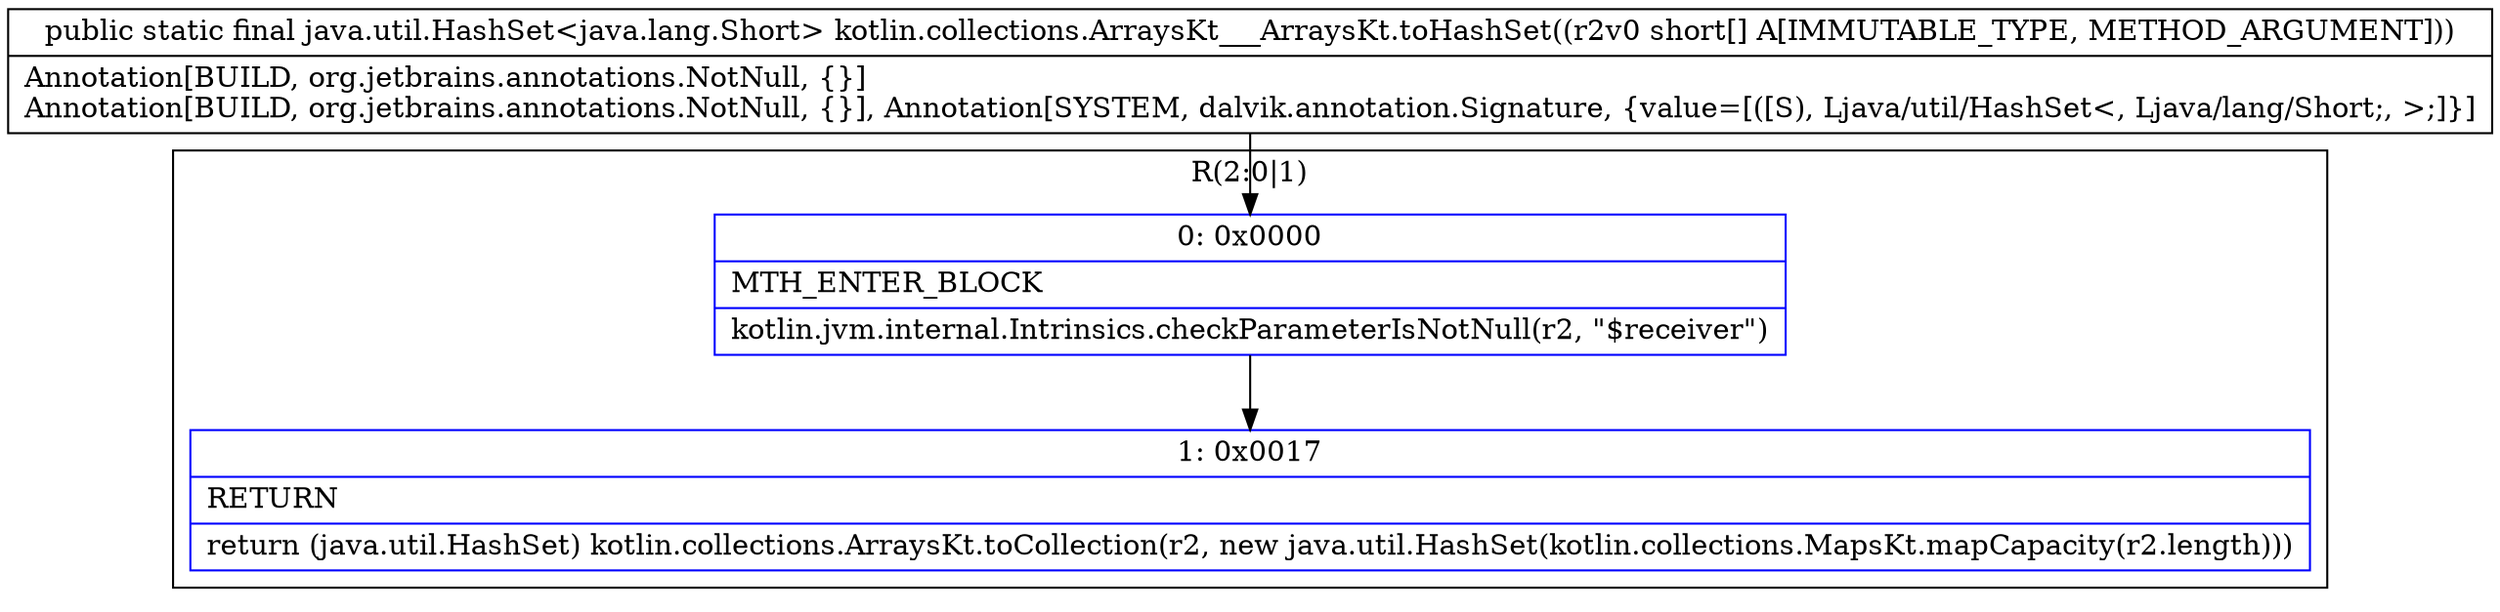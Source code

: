 digraph "CFG forkotlin.collections.ArraysKt___ArraysKt.toHashSet([S)Ljava\/util\/HashSet;" {
subgraph cluster_Region_319106228 {
label = "R(2:0|1)";
node [shape=record,color=blue];
Node_0 [shape=record,label="{0\:\ 0x0000|MTH_ENTER_BLOCK\l|kotlin.jvm.internal.Intrinsics.checkParameterIsNotNull(r2, \"$receiver\")\l}"];
Node_1 [shape=record,label="{1\:\ 0x0017|RETURN\l|return (java.util.HashSet) kotlin.collections.ArraysKt.toCollection(r2, new java.util.HashSet(kotlin.collections.MapsKt.mapCapacity(r2.length)))\l}"];
}
MethodNode[shape=record,label="{public static final java.util.HashSet\<java.lang.Short\> kotlin.collections.ArraysKt___ArraysKt.toHashSet((r2v0 short[] A[IMMUTABLE_TYPE, METHOD_ARGUMENT]))  | Annotation[BUILD, org.jetbrains.annotations.NotNull, \{\}]\lAnnotation[BUILD, org.jetbrains.annotations.NotNull, \{\}], Annotation[SYSTEM, dalvik.annotation.Signature, \{value=[([S), Ljava\/util\/HashSet\<, Ljava\/lang\/Short;, \>;]\}]\l}"];
MethodNode -> Node_0;
Node_0 -> Node_1;
}


